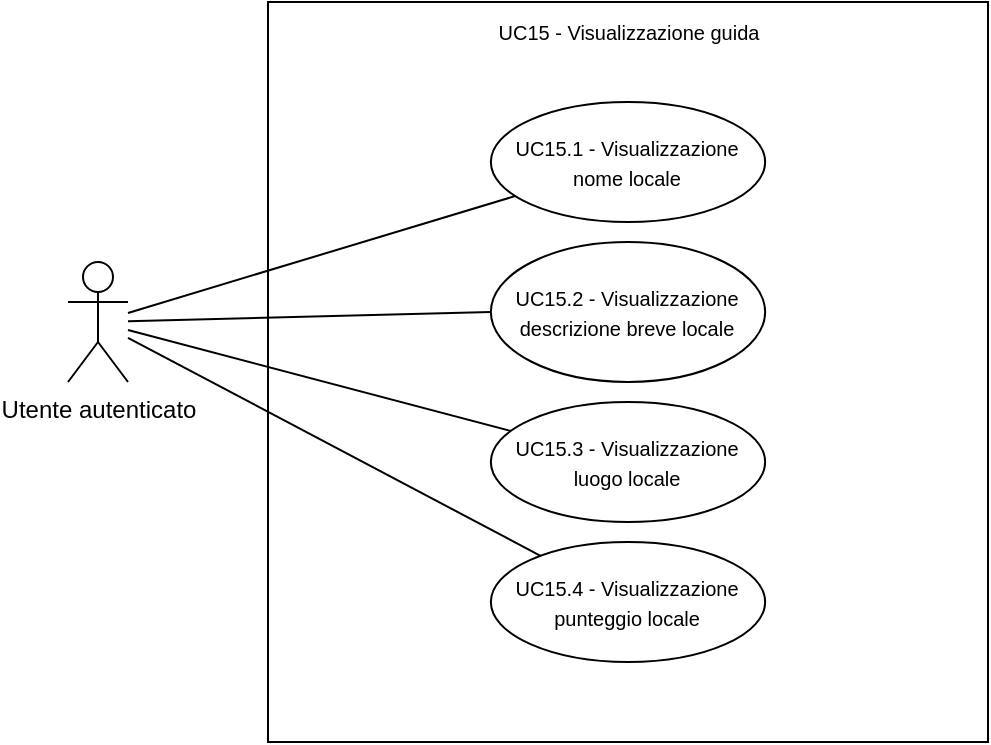 <mxfile version="19.0.3" type="device"><diagram id="Dy6OWDtlNEXE2E0ja2po" name="Page-1"><mxGraphModel dx="1422" dy="602" grid="1" gridSize="10" guides="1" tooltips="1" connect="1" arrows="1" fold="1" page="1" pageScale="1" pageWidth="850" pageHeight="1100" math="0" shadow="0"><root><mxCell id="0"/><mxCell id="1" parent="0"/><mxCell id="AsIU-IK1ZvUZrOzAGUob-2" value="" style="group" vertex="1" connectable="0" parent="1"><mxGeometry x="310" y="300" width="360" height="370" as="geometry"/></mxCell><mxCell id="lYzuhWharnTtqEKVZbup-5" value="" style="rounded=0;whiteSpace=wrap;html=1;fontFamily=Helvetica;" parent="AsIU-IK1ZvUZrOzAGUob-2" vertex="1"><mxGeometry width="360" height="370" as="geometry"/></mxCell><mxCell id="Tr18SINb3QK8mF14JKgo-1" value="UC15 - Visualizzazione guida" style="text;html=1;strokeColor=none;fillColor=none;align=center;verticalAlign=middle;whiteSpace=wrap;rounded=0;fontSize=10;" parent="AsIU-IK1ZvUZrOzAGUob-2" vertex="1"><mxGeometry x="86.582" y="10" width="186.835" height="10.714" as="geometry"/></mxCell><mxCell id="4GTKDg95TGtqjgVh8ATd-2" value="&lt;span style=&quot;font-size: 10px;&quot;&gt;UC15.4 - Visualizzazione punteggio locale&lt;/span&gt;" style="ellipse;whiteSpace=wrap;html=1;" parent="AsIU-IK1ZvUZrOzAGUob-2" vertex="1"><mxGeometry x="111.429" y="270" width="137.143" height="60" as="geometry"/></mxCell><mxCell id="4GTKDg95TGtqjgVh8ATd-3" value="&lt;span style=&quot;font-size: 10px;&quot;&gt;UC15.3 - Visualizzazione luogo locale&lt;/span&gt;" style="ellipse;whiteSpace=wrap;html=1;" parent="AsIU-IK1ZvUZrOzAGUob-2" vertex="1"><mxGeometry x="111.429" y="200" width="137.143" height="60" as="geometry"/></mxCell><mxCell id="AsIU-IK1ZvUZrOzAGUob-1" value="&lt;font style=&quot;font-size: 10px;&quot;&gt;UC15.2 - Visualizzazione descrizione breve locale&lt;/font&gt;" style="ellipse;whiteSpace=wrap;html=1;" vertex="1" parent="AsIU-IK1ZvUZrOzAGUob-2"><mxGeometry x="111.429" y="120" width="137.143" height="70" as="geometry"/></mxCell><mxCell id="lYzuhWharnTtqEKVZbup-3" value="&lt;font style=&quot;font-size: 10px;&quot;&gt;UC15.1 - Visualizzazione nome locale&lt;/font&gt;" style="ellipse;whiteSpace=wrap;html=1;" parent="AsIU-IK1ZvUZrOzAGUob-2" vertex="1"><mxGeometry x="111.429" y="50" width="137.143" height="60" as="geometry"/></mxCell><mxCell id="4GTKDg95TGtqjgVh8ATd-5" style="rounded=0;orthogonalLoop=1;jettySize=auto;html=1;endArrow=none;endFill=0;" parent="1" source="lYzuhWharnTtqEKVZbup-1" target="lYzuhWharnTtqEKVZbup-3" edge="1"><mxGeometry relative="1" as="geometry"/></mxCell><mxCell id="4GTKDg95TGtqjgVh8ATd-6" style="edgeStyle=none;rounded=0;orthogonalLoop=1;jettySize=auto;html=1;endArrow=none;endFill=0;" parent="1" source="lYzuhWharnTtqEKVZbup-1" target="4GTKDg95TGtqjgVh8ATd-2" edge="1"><mxGeometry relative="1" as="geometry"/></mxCell><mxCell id="4GTKDg95TGtqjgVh8ATd-7" style="edgeStyle=none;rounded=0;orthogonalLoop=1;jettySize=auto;html=1;endArrow=none;endFill=0;" parent="1" source="lYzuhWharnTtqEKVZbup-1" target="4GTKDg95TGtqjgVh8ATd-3" edge="1"><mxGeometry relative="1" as="geometry"/></mxCell><mxCell id="AsIU-IK1ZvUZrOzAGUob-3" style="rounded=0;orthogonalLoop=1;jettySize=auto;html=1;entryX=0;entryY=0.5;entryDx=0;entryDy=0;endArrow=none;endFill=0;" edge="1" parent="1" source="lYzuhWharnTtqEKVZbup-1" target="AsIU-IK1ZvUZrOzAGUob-1"><mxGeometry relative="1" as="geometry"/></mxCell><mxCell id="lYzuhWharnTtqEKVZbup-1" value="Utente autenticato" style="shape=umlActor;verticalLabelPosition=bottom;verticalAlign=top;html=1;outlineConnect=0;" parent="1" vertex="1"><mxGeometry x="210" y="430" width="30" height="60" as="geometry"/></mxCell></root></mxGraphModel></diagram></mxfile>